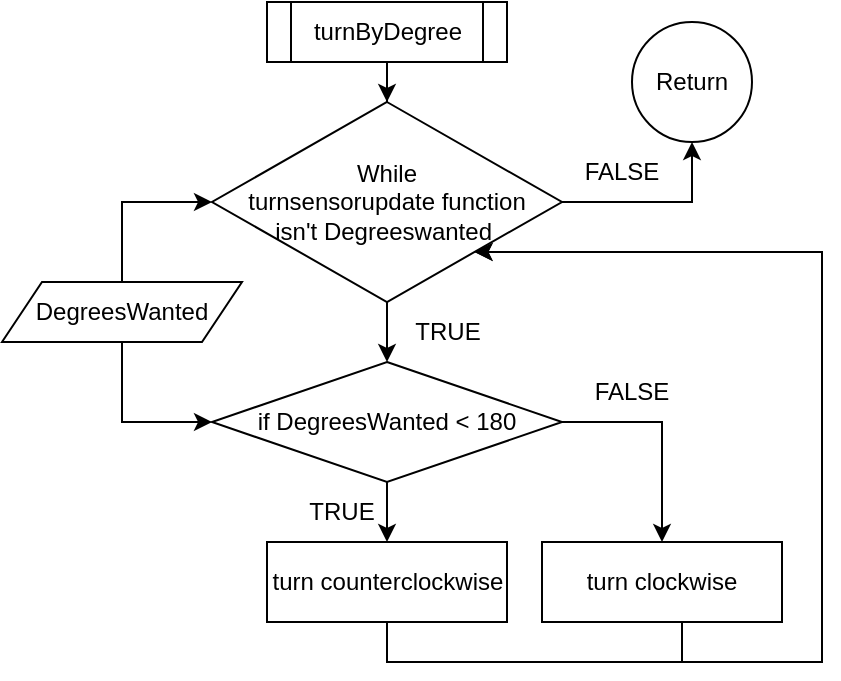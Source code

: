 <mxfile version="22.1.8" type="device">
  <diagram name="Page-1" id="I447ZJJQAIOiNH9bcjD-">
    <mxGraphModel dx="564" dy="1338" grid="1" gridSize="10" guides="1" tooltips="1" connect="1" arrows="1" fold="1" page="1" pageScale="1" pageWidth="850" pageHeight="1100" math="0" shadow="0">
      <root>
        <mxCell id="0" />
        <mxCell id="1" parent="0" />
        <mxCell id="fWniPlGqswo2AfZ_676z-3" value="" style="edgeStyle=orthogonalEdgeStyle;rounded=0;orthogonalLoop=1;jettySize=auto;html=1;entryX=0.5;entryY=0;entryDx=0;entryDy=0;" edge="1" parent="1" source="fWniPlGqswo2AfZ_676z-1" target="fWniPlGqswo2AfZ_676z-5">
          <mxGeometry relative="1" as="geometry">
            <mxPoint x="280" y="160" as="targetPoint" />
          </mxGeometry>
        </mxCell>
        <mxCell id="fWniPlGqswo2AfZ_676z-1" value="turnByDegree" style="shape=process;whiteSpace=wrap;html=1;backgroundOutline=1;" vertex="1" parent="1">
          <mxGeometry x="212.5" y="100" width="120" height="30" as="geometry" />
        </mxCell>
        <mxCell id="fWniPlGqswo2AfZ_676z-11" value="" style="edgeStyle=orthogonalEdgeStyle;rounded=0;orthogonalLoop=1;jettySize=auto;html=1;" edge="1" parent="1" source="fWniPlGqswo2AfZ_676z-5" target="fWniPlGqswo2AfZ_676z-10">
          <mxGeometry relative="1" as="geometry" />
        </mxCell>
        <mxCell id="fWniPlGqswo2AfZ_676z-25" style="edgeStyle=orthogonalEdgeStyle;rounded=0;orthogonalLoop=1;jettySize=auto;html=1;exitX=1;exitY=0.5;exitDx=0;exitDy=0;entryX=0.5;entryY=1;entryDx=0;entryDy=0;" edge="1" parent="1" source="fWniPlGqswo2AfZ_676z-5" target="fWniPlGqswo2AfZ_676z-24">
          <mxGeometry relative="1" as="geometry" />
        </mxCell>
        <mxCell id="fWniPlGqswo2AfZ_676z-5" value="While &lt;br&gt;turnsensorupdate function&lt;br&gt;isn&#39;t Degreeswanted&amp;nbsp;" style="rhombus;whiteSpace=wrap;html=1;" vertex="1" parent="1">
          <mxGeometry x="185" y="150" width="175" height="100" as="geometry" />
        </mxCell>
        <mxCell id="fWniPlGqswo2AfZ_676z-12" style="edgeStyle=orthogonalEdgeStyle;rounded=0;orthogonalLoop=1;jettySize=auto;html=1;exitX=0.5;exitY=1;exitDx=0;exitDy=0;entryX=0;entryY=0.5;entryDx=0;entryDy=0;" edge="1" parent="1" source="fWniPlGqswo2AfZ_676z-6" target="fWniPlGqswo2AfZ_676z-10">
          <mxGeometry relative="1" as="geometry" />
        </mxCell>
        <mxCell id="fWniPlGqswo2AfZ_676z-13" style="edgeStyle=orthogonalEdgeStyle;rounded=0;orthogonalLoop=1;jettySize=auto;html=1;exitX=0.5;exitY=0;exitDx=0;exitDy=0;entryX=0;entryY=0.5;entryDx=0;entryDy=0;" edge="1" parent="1" source="fWniPlGqswo2AfZ_676z-6" target="fWniPlGqswo2AfZ_676z-5">
          <mxGeometry relative="1" as="geometry" />
        </mxCell>
        <mxCell id="fWniPlGqswo2AfZ_676z-6" value="DegreesWanted" style="shape=parallelogram;perimeter=parallelogramPerimeter;whiteSpace=wrap;html=1;fixedSize=1;" vertex="1" parent="1">
          <mxGeometry x="80" y="240" width="120" height="30" as="geometry" />
        </mxCell>
        <mxCell id="fWniPlGqswo2AfZ_676z-15" value="" style="edgeStyle=orthogonalEdgeStyle;rounded=0;orthogonalLoop=1;jettySize=auto;html=1;" edge="1" parent="1" source="fWniPlGqswo2AfZ_676z-10" target="fWniPlGqswo2AfZ_676z-14">
          <mxGeometry relative="1" as="geometry" />
        </mxCell>
        <mxCell id="fWniPlGqswo2AfZ_676z-18" style="edgeStyle=orthogonalEdgeStyle;rounded=0;orthogonalLoop=1;jettySize=auto;html=1;exitX=1;exitY=0.5;exitDx=0;exitDy=0;entryX=0.5;entryY=0;entryDx=0;entryDy=0;" edge="1" parent="1" source="fWniPlGqswo2AfZ_676z-10" target="fWniPlGqswo2AfZ_676z-16">
          <mxGeometry relative="1" as="geometry" />
        </mxCell>
        <mxCell id="fWniPlGqswo2AfZ_676z-10" value="if DegreesWanted &amp;lt; 180" style="rhombus;whiteSpace=wrap;html=1;" vertex="1" parent="1">
          <mxGeometry x="185" y="280" width="175" height="60" as="geometry" />
        </mxCell>
        <mxCell id="fWniPlGqswo2AfZ_676z-22" style="edgeStyle=orthogonalEdgeStyle;rounded=0;orthogonalLoop=1;jettySize=auto;html=1;exitX=0.5;exitY=1;exitDx=0;exitDy=0;entryX=1;entryY=1;entryDx=0;entryDy=0;" edge="1" parent="1" source="fWniPlGqswo2AfZ_676z-14" target="fWniPlGqswo2AfZ_676z-5">
          <mxGeometry relative="1" as="geometry">
            <Array as="points">
              <mxPoint x="273" y="430" />
              <mxPoint x="490" y="430" />
              <mxPoint x="490" y="225" />
            </Array>
          </mxGeometry>
        </mxCell>
        <mxCell id="fWniPlGqswo2AfZ_676z-14" value="turn counterclockwise" style="whiteSpace=wrap;html=1;" vertex="1" parent="1">
          <mxGeometry x="212.5" y="370" width="120" height="40" as="geometry" />
        </mxCell>
        <mxCell id="fWniPlGqswo2AfZ_676z-23" style="edgeStyle=orthogonalEdgeStyle;rounded=0;orthogonalLoop=1;jettySize=auto;html=1;exitX=0.5;exitY=1;exitDx=0;exitDy=0;entryX=1;entryY=1;entryDx=0;entryDy=0;" edge="1" parent="1" source="fWniPlGqswo2AfZ_676z-16" target="fWniPlGqswo2AfZ_676z-5">
          <mxGeometry relative="1" as="geometry">
            <Array as="points">
              <mxPoint x="420" y="410" />
              <mxPoint x="420" y="430" />
              <mxPoint x="490" y="430" />
              <mxPoint x="490" y="225" />
            </Array>
          </mxGeometry>
        </mxCell>
        <mxCell id="fWniPlGqswo2AfZ_676z-16" value="turn clockwise" style="rounded=0;whiteSpace=wrap;html=1;" vertex="1" parent="1">
          <mxGeometry x="350" y="370" width="120" height="40" as="geometry" />
        </mxCell>
        <mxCell id="fWniPlGqswo2AfZ_676z-19" value="TRUE" style="text;html=1;strokeColor=none;fillColor=none;align=center;verticalAlign=middle;whiteSpace=wrap;rounded=0;" vertex="1" parent="1">
          <mxGeometry x="220" y="340" width="60" height="30" as="geometry" />
        </mxCell>
        <mxCell id="fWniPlGqswo2AfZ_676z-20" value="FALSE" style="text;html=1;strokeColor=none;fillColor=none;align=center;verticalAlign=middle;whiteSpace=wrap;rounded=0;" vertex="1" parent="1">
          <mxGeometry x="365" y="280" width="60" height="30" as="geometry" />
        </mxCell>
        <mxCell id="fWniPlGqswo2AfZ_676z-21" value="TRUE" style="text;html=1;strokeColor=none;fillColor=none;align=center;verticalAlign=middle;whiteSpace=wrap;rounded=0;" vertex="1" parent="1">
          <mxGeometry x="272.5" y="250" width="60" height="30" as="geometry" />
        </mxCell>
        <mxCell id="fWniPlGqswo2AfZ_676z-24" value="Return" style="ellipse;whiteSpace=wrap;html=1;aspect=fixed;" vertex="1" parent="1">
          <mxGeometry x="395" y="110" width="60" height="60" as="geometry" />
        </mxCell>
        <mxCell id="fWniPlGqswo2AfZ_676z-26" value="FALSE" style="text;html=1;strokeColor=none;fillColor=none;align=center;verticalAlign=middle;whiteSpace=wrap;rounded=0;" vertex="1" parent="1">
          <mxGeometry x="360" y="170" width="60" height="30" as="geometry" />
        </mxCell>
      </root>
    </mxGraphModel>
  </diagram>
</mxfile>
